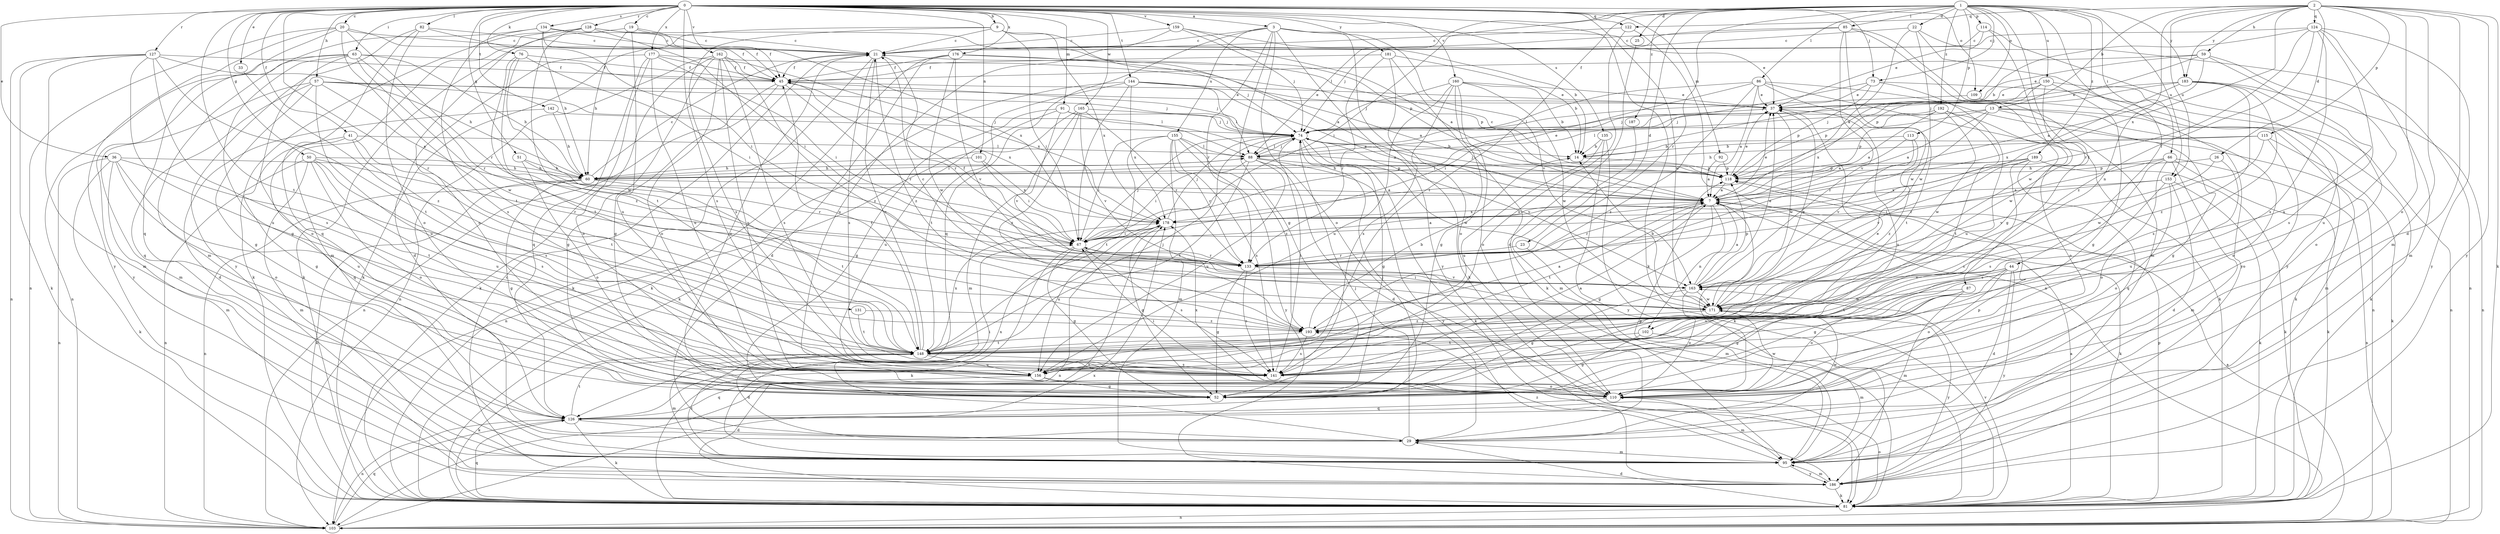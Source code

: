 strict digraph  {
0;
1;
2;
3;
7;
9;
13;
14;
19;
20;
21;
22;
23;
25;
26;
29;
33;
36;
37;
41;
44;
45;
50;
51;
52;
57;
59;
60;
63;
66;
67;
73;
74;
76;
81;
82;
85;
86;
87;
88;
91;
92;
95;
101;
102;
103;
109;
110;
113;
114;
115;
118;
122;
124;
126;
127;
128;
131;
133;
134;
135;
141;
142;
144;
148;
150;
153;
155;
156;
159;
160;
162;
163;
165;
171;
176;
177;
178;
181;
183;
186;
187;
189;
192;
193;
0 -> 3  [label=a];
0 -> 9  [label=b];
0 -> 19  [label=c];
0 -> 20  [label=c];
0 -> 33  [label=e];
0 -> 36  [label=e];
0 -> 41  [label=f];
0 -> 50  [label=g];
0 -> 51  [label=g];
0 -> 57  [label=h];
0 -> 63  [label=i];
0 -> 73  [label=j];
0 -> 76  [label=k];
0 -> 81  [label=k];
0 -> 82  [label=l];
0 -> 91  [label=m];
0 -> 92  [label=m];
0 -> 101  [label=n];
0 -> 109  [label=o];
0 -> 122  [label=q];
0 -> 127  [label=r];
0 -> 128  [label=r];
0 -> 131  [label=r];
0 -> 134  [label=s];
0 -> 135  [label=s];
0 -> 141  [label=s];
0 -> 142  [label=t];
0 -> 144  [label=t];
0 -> 148  [label=t];
0 -> 159  [label=v];
0 -> 160  [label=v];
0 -> 162  [label=v];
0 -> 165  [label=w];
0 -> 171  [label=w];
0 -> 176  [label=x];
0 -> 177  [label=x];
0 -> 181  [label=y];
1 -> 22  [label=d];
1 -> 23  [label=d];
1 -> 25  [label=d];
1 -> 44  [label=f];
1 -> 66  [label=i];
1 -> 67  [label=i];
1 -> 73  [label=j];
1 -> 85  [label=l];
1 -> 86  [label=l];
1 -> 87  [label=l];
1 -> 88  [label=l];
1 -> 109  [label=o];
1 -> 113  [label=p];
1 -> 114  [label=p];
1 -> 133  [label=r];
1 -> 148  [label=t];
1 -> 150  [label=u];
1 -> 153  [label=u];
1 -> 183  [label=y];
1 -> 187  [label=z];
1 -> 189  [label=z];
1 -> 192  [label=z];
2 -> 13  [label=b];
2 -> 26  [label=d];
2 -> 29  [label=d];
2 -> 59  [label=h];
2 -> 81  [label=k];
2 -> 95  [label=m];
2 -> 102  [label=n];
2 -> 110  [label=o];
2 -> 115  [label=p];
2 -> 122  [label=q];
2 -> 124  [label=q];
2 -> 153  [label=u];
2 -> 178  [label=x];
2 -> 183  [label=y];
2 -> 186  [label=y];
3 -> 21  [label=c];
3 -> 37  [label=e];
3 -> 52  [label=g];
3 -> 81  [label=k];
3 -> 110  [label=o];
3 -> 126  [label=q];
3 -> 133  [label=r];
3 -> 155  [label=u];
3 -> 163  [label=v];
3 -> 186  [label=y];
7 -> 37  [label=e];
7 -> 52  [label=g];
7 -> 81  [label=k];
7 -> 102  [label=n];
7 -> 110  [label=o];
7 -> 133  [label=r];
7 -> 148  [label=t];
7 -> 178  [label=x];
9 -> 7  [label=a];
9 -> 21  [label=c];
9 -> 67  [label=i];
9 -> 81  [label=k];
9 -> 141  [label=s];
9 -> 178  [label=x];
13 -> 7  [label=a];
13 -> 52  [label=g];
13 -> 74  [label=j];
13 -> 88  [label=l];
13 -> 95  [label=m];
13 -> 110  [label=o];
13 -> 133  [label=r];
14 -> 118  [label=p];
19 -> 21  [label=c];
19 -> 45  [label=f];
19 -> 60  [label=h];
19 -> 81  [label=k];
19 -> 156  [label=u];
20 -> 21  [label=c];
20 -> 45  [label=f];
20 -> 103  [label=n];
20 -> 126  [label=q];
20 -> 133  [label=r];
20 -> 148  [label=t];
20 -> 186  [label=y];
21 -> 45  [label=f];
21 -> 81  [label=k];
21 -> 133  [label=r];
21 -> 141  [label=s];
21 -> 193  [label=z];
22 -> 7  [label=a];
22 -> 21  [label=c];
22 -> 103  [label=n];
22 -> 171  [label=w];
22 -> 186  [label=y];
23 -> 95  [label=m];
23 -> 133  [label=r];
25 -> 29  [label=d];
26 -> 60  [label=h];
26 -> 156  [label=u];
26 -> 163  [label=v];
29 -> 74  [label=j];
29 -> 95  [label=m];
29 -> 118  [label=p];
29 -> 178  [label=x];
33 -> 193  [label=z];
36 -> 60  [label=h];
36 -> 81  [label=k];
36 -> 95  [label=m];
36 -> 103  [label=n];
36 -> 110  [label=o];
36 -> 148  [label=t];
36 -> 156  [label=u];
37 -> 74  [label=j];
37 -> 156  [label=u];
37 -> 171  [label=w];
41 -> 52  [label=g];
41 -> 88  [label=l];
41 -> 126  [label=q];
41 -> 141  [label=s];
41 -> 148  [label=t];
44 -> 29  [label=d];
44 -> 52  [label=g];
44 -> 110  [label=o];
44 -> 148  [label=t];
44 -> 156  [label=u];
44 -> 163  [label=v];
44 -> 186  [label=y];
45 -> 37  [label=e];
45 -> 52  [label=g];
45 -> 74  [label=j];
45 -> 103  [label=n];
45 -> 133  [label=r];
45 -> 178  [label=x];
50 -> 60  [label=h];
50 -> 95  [label=m];
50 -> 103  [label=n];
50 -> 110  [label=o];
50 -> 133  [label=r];
50 -> 141  [label=s];
50 -> 156  [label=u];
51 -> 60  [label=h];
51 -> 110  [label=o];
51 -> 133  [label=r];
52 -> 21  [label=c];
57 -> 7  [label=a];
57 -> 37  [label=e];
57 -> 52  [label=g];
57 -> 74  [label=j];
57 -> 88  [label=l];
57 -> 95  [label=m];
57 -> 126  [label=q];
57 -> 156  [label=u];
59 -> 7  [label=a];
59 -> 37  [label=e];
59 -> 45  [label=f];
59 -> 118  [label=p];
59 -> 141  [label=s];
59 -> 156  [label=u];
60 -> 7  [label=a];
60 -> 21  [label=c];
60 -> 52  [label=g];
60 -> 81  [label=k];
60 -> 88  [label=l];
60 -> 103  [label=n];
60 -> 148  [label=t];
63 -> 45  [label=f];
63 -> 52  [label=g];
63 -> 60  [label=h];
63 -> 103  [label=n];
63 -> 110  [label=o];
63 -> 133  [label=r];
63 -> 171  [label=w];
63 -> 186  [label=y];
66 -> 81  [label=k];
66 -> 95  [label=m];
66 -> 103  [label=n];
66 -> 110  [label=o];
66 -> 118  [label=p];
66 -> 133  [label=r];
66 -> 141  [label=s];
67 -> 7  [label=a];
67 -> 45  [label=f];
67 -> 52  [label=g];
67 -> 74  [label=j];
67 -> 81  [label=k];
67 -> 133  [label=r];
67 -> 141  [label=s];
73 -> 37  [label=e];
73 -> 67  [label=i];
73 -> 81  [label=k];
73 -> 118  [label=p];
73 -> 156  [label=u];
74 -> 14  [label=b];
74 -> 52  [label=g];
74 -> 81  [label=k];
74 -> 88  [label=l];
74 -> 163  [label=v];
74 -> 171  [label=w];
76 -> 45  [label=f];
76 -> 67  [label=i];
76 -> 148  [label=t];
76 -> 171  [label=w];
76 -> 193  [label=z];
81 -> 7  [label=a];
81 -> 29  [label=d];
81 -> 103  [label=n];
81 -> 110  [label=o];
81 -> 118  [label=p];
81 -> 126  [label=q];
81 -> 163  [label=v];
81 -> 178  [label=x];
82 -> 21  [label=c];
82 -> 67  [label=i];
82 -> 110  [label=o];
82 -> 126  [label=q];
82 -> 186  [label=y];
85 -> 21  [label=c];
85 -> 52  [label=g];
85 -> 74  [label=j];
85 -> 95  [label=m];
85 -> 163  [label=v];
85 -> 171  [label=w];
86 -> 7  [label=a];
86 -> 37  [label=e];
86 -> 67  [label=i];
86 -> 81  [label=k];
86 -> 88  [label=l];
86 -> 103  [label=n];
86 -> 148  [label=t];
86 -> 193  [label=z];
87 -> 52  [label=g];
87 -> 95  [label=m];
87 -> 110  [label=o];
87 -> 171  [label=w];
88 -> 29  [label=d];
88 -> 37  [label=e];
88 -> 60  [label=h];
88 -> 67  [label=i];
88 -> 74  [label=j];
88 -> 118  [label=p];
88 -> 148  [label=t];
88 -> 156  [label=u];
88 -> 186  [label=y];
91 -> 7  [label=a];
91 -> 52  [label=g];
91 -> 74  [label=j];
91 -> 156  [label=u];
91 -> 163  [label=v];
92 -> 7  [label=a];
92 -> 118  [label=p];
95 -> 118  [label=p];
95 -> 148  [label=t];
95 -> 186  [label=y];
95 -> 193  [label=z];
101 -> 60  [label=h];
101 -> 67  [label=i];
101 -> 178  [label=x];
102 -> 52  [label=g];
102 -> 95  [label=m];
102 -> 148  [label=t];
103 -> 7  [label=a];
103 -> 126  [label=q];
103 -> 178  [label=x];
109 -> 74  [label=j];
109 -> 81  [label=k];
110 -> 67  [label=i];
110 -> 95  [label=m];
110 -> 126  [label=q];
110 -> 171  [label=w];
110 -> 178  [label=x];
113 -> 7  [label=a];
113 -> 14  [label=b];
113 -> 163  [label=v];
113 -> 193  [label=z];
114 -> 21  [label=c];
114 -> 37  [label=e];
114 -> 171  [label=w];
114 -> 186  [label=y];
115 -> 14  [label=b];
115 -> 60  [label=h];
115 -> 81  [label=k];
115 -> 110  [label=o];
115 -> 171  [label=w];
118 -> 7  [label=a];
118 -> 21  [label=c];
118 -> 37  [label=e];
118 -> 74  [label=j];
122 -> 21  [label=c];
122 -> 103  [label=n];
122 -> 141  [label=s];
124 -> 14  [label=b];
124 -> 21  [label=c];
124 -> 95  [label=m];
124 -> 133  [label=r];
124 -> 141  [label=s];
124 -> 156  [label=u];
124 -> 186  [label=y];
124 -> 193  [label=z];
126 -> 29  [label=d];
126 -> 67  [label=i];
126 -> 74  [label=j];
126 -> 81  [label=k];
126 -> 103  [label=n];
126 -> 148  [label=t];
126 -> 171  [label=w];
127 -> 45  [label=f];
127 -> 60  [label=h];
127 -> 81  [label=k];
127 -> 95  [label=m];
127 -> 103  [label=n];
127 -> 141  [label=s];
127 -> 148  [label=t];
127 -> 156  [label=u];
128 -> 21  [label=c];
128 -> 67  [label=i];
128 -> 81  [label=k];
128 -> 95  [label=m];
128 -> 110  [label=o];
128 -> 148  [label=t];
128 -> 178  [label=x];
131 -> 148  [label=t];
131 -> 193  [label=z];
133 -> 52  [label=g];
133 -> 141  [label=s];
133 -> 163  [label=v];
134 -> 21  [label=c];
134 -> 45  [label=f];
134 -> 60  [label=h];
134 -> 95  [label=m];
134 -> 118  [label=p];
134 -> 141  [label=s];
135 -> 14  [label=b];
135 -> 81  [label=k];
135 -> 156  [label=u];
135 -> 186  [label=y];
141 -> 7  [label=a];
141 -> 74  [label=j];
142 -> 29  [label=d];
142 -> 60  [label=h];
142 -> 74  [label=j];
144 -> 7  [label=a];
144 -> 37  [label=e];
144 -> 67  [label=i];
144 -> 81  [label=k];
144 -> 88  [label=l];
144 -> 148  [label=t];
144 -> 178  [label=x];
148 -> 21  [label=c];
148 -> 29  [label=d];
148 -> 37  [label=e];
148 -> 45  [label=f];
148 -> 74  [label=j];
148 -> 81  [label=k];
148 -> 95  [label=m];
148 -> 141  [label=s];
148 -> 156  [label=u];
148 -> 178  [label=x];
150 -> 37  [label=e];
150 -> 52  [label=g];
150 -> 103  [label=n];
150 -> 118  [label=p];
150 -> 171  [label=w];
150 -> 178  [label=x];
153 -> 7  [label=a];
153 -> 29  [label=d];
153 -> 67  [label=i];
153 -> 81  [label=k];
153 -> 110  [label=o];
153 -> 141  [label=s];
155 -> 67  [label=i];
155 -> 88  [label=l];
155 -> 95  [label=m];
155 -> 133  [label=r];
155 -> 141  [label=s];
155 -> 148  [label=t];
155 -> 186  [label=y];
155 -> 193  [label=z];
156 -> 52  [label=g];
156 -> 110  [label=o];
156 -> 126  [label=q];
159 -> 7  [label=a];
159 -> 14  [label=b];
159 -> 21  [label=c];
159 -> 74  [label=j];
159 -> 156  [label=u];
160 -> 14  [label=b];
160 -> 37  [label=e];
160 -> 52  [label=g];
160 -> 74  [label=j];
160 -> 110  [label=o];
160 -> 141  [label=s];
160 -> 156  [label=u];
160 -> 171  [label=w];
162 -> 45  [label=f];
162 -> 52  [label=g];
162 -> 81  [label=k];
162 -> 103  [label=n];
162 -> 110  [label=o];
162 -> 118  [label=p];
162 -> 141  [label=s];
162 -> 156  [label=u];
162 -> 193  [label=z];
163 -> 7  [label=a];
163 -> 21  [label=c];
163 -> 37  [label=e];
163 -> 52  [label=g];
163 -> 110  [label=o];
163 -> 118  [label=p];
163 -> 171  [label=w];
165 -> 74  [label=j];
165 -> 95  [label=m];
165 -> 103  [label=n];
165 -> 133  [label=r];
165 -> 163  [label=v];
165 -> 193  [label=z];
171 -> 14  [label=b];
171 -> 37  [label=e];
171 -> 67  [label=i];
171 -> 186  [label=y];
171 -> 193  [label=z];
176 -> 7  [label=a];
176 -> 29  [label=d];
176 -> 45  [label=f];
176 -> 74  [label=j];
176 -> 81  [label=k];
176 -> 163  [label=v];
176 -> 171  [label=w];
177 -> 29  [label=d];
177 -> 45  [label=f];
177 -> 67  [label=i];
177 -> 110  [label=o];
177 -> 126  [label=q];
177 -> 156  [label=u];
177 -> 178  [label=x];
178 -> 52  [label=g];
178 -> 67  [label=i];
178 -> 74  [label=j];
178 -> 103  [label=n];
178 -> 156  [label=u];
181 -> 14  [label=b];
181 -> 45  [label=f];
181 -> 81  [label=k];
181 -> 110  [label=o];
181 -> 133  [label=r];
183 -> 37  [label=e];
183 -> 74  [label=j];
183 -> 103  [label=n];
183 -> 110  [label=o];
183 -> 141  [label=s];
183 -> 178  [label=x];
183 -> 193  [label=z];
186 -> 21  [label=c];
186 -> 81  [label=k];
186 -> 95  [label=m];
187 -> 95  [label=m];
189 -> 60  [label=h];
189 -> 81  [label=k];
189 -> 118  [label=p];
189 -> 126  [label=q];
189 -> 141  [label=s];
189 -> 163  [label=v];
189 -> 178  [label=x];
192 -> 7  [label=a];
192 -> 74  [label=j];
192 -> 110  [label=o];
192 -> 118  [label=p];
192 -> 148  [label=t];
192 -> 171  [label=w];
193 -> 7  [label=a];
193 -> 14  [label=b];
193 -> 141  [label=s];
193 -> 148  [label=t];
}
